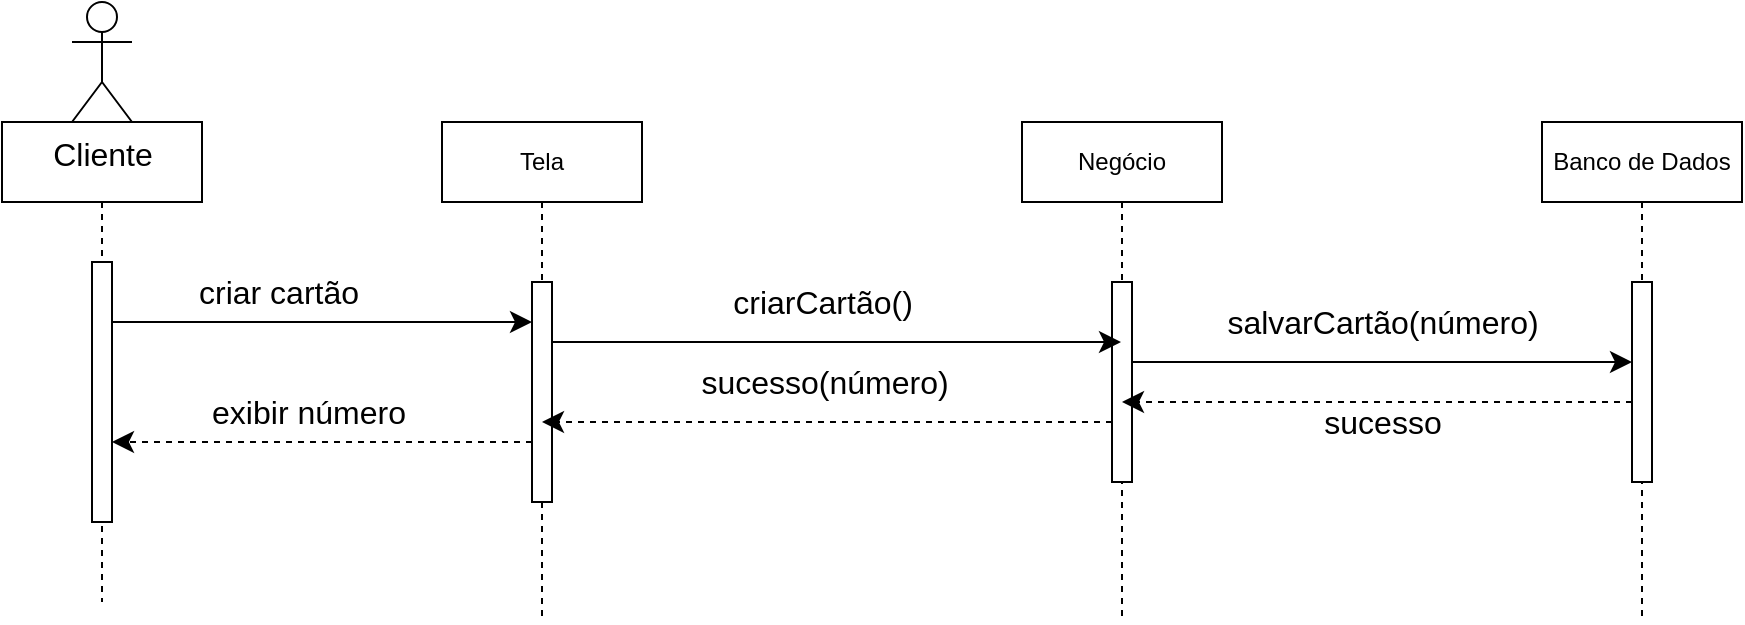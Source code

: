 <mxfile version="21.8.0" type="device">
  <diagram name="Page-1" id="2YBvvXClWsGukQMizWep">
    <mxGraphModel dx="1098" dy="840" grid="1" gridSize="10" guides="1" tooltips="1" connect="1" arrows="1" fold="1" page="1" pageScale="1" pageWidth="850" pageHeight="1100" math="0" shadow="0">
      <root>
        <mxCell id="0" />
        <mxCell id="1" parent="0" />
        <mxCell id="8YJ5DNlU4sJWsdlf6P-B-37" value="" style="shape=umlLifeline;perimeter=lifelinePerimeter;whiteSpace=wrap;html=1;container=0;dropTarget=0;collapsible=0;recursiveResize=0;outlineConnect=0;portConstraint=eastwest;newEdgeStyle={&quot;edgeStyle&quot;:&quot;elbowEdgeStyle&quot;,&quot;elbow&quot;:&quot;vertical&quot;,&quot;curved&quot;:0,&quot;rounded&quot;:0};" vertex="1" parent="1">
          <mxGeometry x="70" y="170" width="100" height="240" as="geometry" />
        </mxCell>
        <mxCell id="8YJ5DNlU4sJWsdlf6P-B-38" value="" style="html=1;points=[];perimeter=orthogonalPerimeter;outlineConnect=0;targetShapes=umlLifeline;portConstraint=eastwest;newEdgeStyle={&quot;edgeStyle&quot;:&quot;elbowEdgeStyle&quot;,&quot;elbow&quot;:&quot;vertical&quot;,&quot;curved&quot;:0,&quot;rounded&quot;:0};" vertex="1" parent="8YJ5DNlU4sJWsdlf6P-B-37">
          <mxGeometry x="45" y="70" width="10" height="130" as="geometry" />
        </mxCell>
        <mxCell id="8YJ5DNlU4sJWsdlf6P-B-39" value="Tela" style="shape=umlLifeline;perimeter=lifelinePerimeter;whiteSpace=wrap;html=1;container=0;dropTarget=0;collapsible=0;recursiveResize=0;outlineConnect=0;portConstraint=eastwest;newEdgeStyle={&quot;edgeStyle&quot;:&quot;elbowEdgeStyle&quot;,&quot;elbow&quot;:&quot;vertical&quot;,&quot;curved&quot;:0,&quot;rounded&quot;:0};" vertex="1" parent="1">
          <mxGeometry x="290" y="170" width="100" height="250" as="geometry" />
        </mxCell>
        <mxCell id="8YJ5DNlU4sJWsdlf6P-B-40" value="" style="html=1;points=[];perimeter=orthogonalPerimeter;outlineConnect=0;targetShapes=umlLifeline;portConstraint=eastwest;newEdgeStyle={&quot;edgeStyle&quot;:&quot;elbowEdgeStyle&quot;,&quot;elbow&quot;:&quot;vertical&quot;,&quot;curved&quot;:0,&quot;rounded&quot;:0};" vertex="1" parent="8YJ5DNlU4sJWsdlf6P-B-39">
          <mxGeometry x="45" y="80" width="10" height="110" as="geometry" />
        </mxCell>
        <mxCell id="8YJ5DNlU4sJWsdlf6P-B-41" value="Cliente" style="shape=umlActor;verticalLabelPosition=bottom;verticalAlign=top;html=1;outlineConnect=0;fontSize=16;" vertex="1" parent="1">
          <mxGeometry x="105" y="110" width="30" height="60" as="geometry" />
        </mxCell>
        <mxCell id="8YJ5DNlU4sJWsdlf6P-B-42" value="" style="edgeStyle=elbowEdgeStyle;curved=0;rounded=0;orthogonalLoop=1;jettySize=auto;html=1;elbow=vertical;fontSize=12;startSize=8;endSize=8;" edge="1" parent="1" source="8YJ5DNlU4sJWsdlf6P-B-38" target="8YJ5DNlU4sJWsdlf6P-B-40">
          <mxGeometry relative="1" as="geometry">
            <Array as="points">
              <mxPoint x="190" y="270" />
              <mxPoint x="170" y="280" />
            </Array>
          </mxGeometry>
        </mxCell>
        <mxCell id="8YJ5DNlU4sJWsdlf6P-B-43" value="criar cartão" style="edgeLabel;html=1;align=center;verticalAlign=middle;resizable=0;points=[];fontSize=16;" vertex="1" connectable="0" parent="8YJ5DNlU4sJWsdlf6P-B-42">
          <mxGeometry x="-0.383" y="2" relative="1" as="geometry">
            <mxPoint x="18" y="-13" as="offset" />
          </mxGeometry>
        </mxCell>
        <mxCell id="8YJ5DNlU4sJWsdlf6P-B-44" value="Negócio" style="shape=umlLifeline;perimeter=lifelinePerimeter;whiteSpace=wrap;html=1;container=0;dropTarget=0;collapsible=0;recursiveResize=0;outlineConnect=0;portConstraint=eastwest;newEdgeStyle={&quot;edgeStyle&quot;:&quot;elbowEdgeStyle&quot;,&quot;elbow&quot;:&quot;vertical&quot;,&quot;curved&quot;:0,&quot;rounded&quot;:0};" vertex="1" parent="1">
          <mxGeometry x="580" y="170" width="100" height="250" as="geometry" />
        </mxCell>
        <mxCell id="8YJ5DNlU4sJWsdlf6P-B-45" value="" style="html=1;points=[];perimeter=orthogonalPerimeter;outlineConnect=0;targetShapes=umlLifeline;portConstraint=eastwest;newEdgeStyle={&quot;edgeStyle&quot;:&quot;elbowEdgeStyle&quot;,&quot;elbow&quot;:&quot;vertical&quot;,&quot;curved&quot;:0,&quot;rounded&quot;:0};" vertex="1" parent="8YJ5DNlU4sJWsdlf6P-B-44">
          <mxGeometry x="45" y="80" width="10" height="100" as="geometry" />
        </mxCell>
        <mxCell id="8YJ5DNlU4sJWsdlf6P-B-47" value="Banco de Dados" style="shape=umlLifeline;perimeter=lifelinePerimeter;whiteSpace=wrap;html=1;container=0;dropTarget=0;collapsible=0;recursiveResize=0;outlineConnect=0;portConstraint=eastwest;newEdgeStyle={&quot;edgeStyle&quot;:&quot;elbowEdgeStyle&quot;,&quot;elbow&quot;:&quot;vertical&quot;,&quot;curved&quot;:0,&quot;rounded&quot;:0};" vertex="1" parent="1">
          <mxGeometry x="840" y="170" width="100" height="250" as="geometry" />
        </mxCell>
        <mxCell id="8YJ5DNlU4sJWsdlf6P-B-48" value="" style="html=1;points=[];perimeter=orthogonalPerimeter;outlineConnect=0;targetShapes=umlLifeline;portConstraint=eastwest;newEdgeStyle={&quot;edgeStyle&quot;:&quot;elbowEdgeStyle&quot;,&quot;elbow&quot;:&quot;vertical&quot;,&quot;curved&quot;:0,&quot;rounded&quot;:0};" vertex="1" parent="8YJ5DNlU4sJWsdlf6P-B-47">
          <mxGeometry x="45" y="80" width="10" height="100" as="geometry" />
        </mxCell>
        <mxCell id="8YJ5DNlU4sJWsdlf6P-B-50" value="" style="edgeStyle=elbowEdgeStyle;curved=0;rounded=0;orthogonalLoop=1;jettySize=auto;html=1;elbow=horizontal;fontSize=12;startSize=8;endSize=8;" edge="1" parent="1" target="8YJ5DNlU4sJWsdlf6P-B-44">
          <mxGeometry relative="1" as="geometry">
            <mxPoint x="345" y="280" as="sourcePoint" />
            <mxPoint x="515" y="280" as="targetPoint" />
            <Array as="points">
              <mxPoint x="370" y="280" />
              <mxPoint x="320" y="280" />
            </Array>
          </mxGeometry>
        </mxCell>
        <mxCell id="8YJ5DNlU4sJWsdlf6P-B-51" value="criarCartão()" style="edgeLabel;html=1;align=center;verticalAlign=middle;resizable=0;points=[];fontSize=16;" vertex="1" connectable="0" parent="8YJ5DNlU4sJWsdlf6P-B-50">
          <mxGeometry x="-0.472" relative="1" as="geometry">
            <mxPoint x="60" y="-20" as="offset" />
          </mxGeometry>
        </mxCell>
        <mxCell id="8YJ5DNlU4sJWsdlf6P-B-52" value="" style="edgeStyle=elbowEdgeStyle;curved=0;rounded=0;orthogonalLoop=1;jettySize=auto;html=1;elbow=vertical;fontSize=12;startSize=8;endSize=8;dashed=1;" edge="1" parent="1" source="8YJ5DNlU4sJWsdlf6P-B-48" target="8YJ5DNlU4sJWsdlf6P-B-44">
          <mxGeometry relative="1" as="geometry">
            <Array as="points">
              <mxPoint x="690" y="310" />
              <mxPoint x="650" y="320" />
            </Array>
          </mxGeometry>
        </mxCell>
        <mxCell id="8YJ5DNlU4sJWsdlf6P-B-53" value="sucesso" style="edgeLabel;html=1;align=center;verticalAlign=middle;resizable=0;points=[];fontSize=16;" vertex="1" connectable="0" parent="8YJ5DNlU4sJWsdlf6P-B-52">
          <mxGeometry x="-0.042" y="-3" relative="1" as="geometry">
            <mxPoint x="-3" y="13" as="offset" />
          </mxGeometry>
        </mxCell>
        <mxCell id="8YJ5DNlU4sJWsdlf6P-B-56" value="" style="edgeStyle=elbowEdgeStyle;curved=0;rounded=0;orthogonalLoop=1;jettySize=auto;html=1;elbow=vertical;fontSize=12;startSize=8;endSize=8;dashed=1;" edge="1" parent="1" target="8YJ5DNlU4sJWsdlf6P-B-39">
          <mxGeometry relative="1" as="geometry">
            <mxPoint x="625" y="320" as="sourcePoint" />
            <mxPoint x="500" y="320" as="targetPoint" />
          </mxGeometry>
        </mxCell>
        <mxCell id="8YJ5DNlU4sJWsdlf6P-B-57" value="sucesso(número)" style="edgeLabel;html=1;align=center;verticalAlign=middle;resizable=0;points=[];fontSize=16;" vertex="1" connectable="0" parent="8YJ5DNlU4sJWsdlf6P-B-56">
          <mxGeometry x="0.296" y="3" relative="1" as="geometry">
            <mxPoint x="40" y="-23" as="offset" />
          </mxGeometry>
        </mxCell>
        <mxCell id="8YJ5DNlU4sJWsdlf6P-B-58" value="" style="edgeStyle=elbowEdgeStyle;curved=0;rounded=0;orthogonalLoop=1;jettySize=auto;html=1;elbow=horizontal;fontSize=12;startSize=8;endSize=8;dashed=1;" edge="1" parent="1" source="8YJ5DNlU4sJWsdlf6P-B-40" target="8YJ5DNlU4sJWsdlf6P-B-38">
          <mxGeometry relative="1" as="geometry">
            <Array as="points">
              <mxPoint x="300" y="330" />
              <mxPoint x="190" y="350" />
            </Array>
          </mxGeometry>
        </mxCell>
        <mxCell id="8YJ5DNlU4sJWsdlf6P-B-59" value="exibir número" style="edgeLabel;html=1;align=center;verticalAlign=middle;resizable=0;points=[];fontSize=16;" vertex="1" connectable="0" parent="8YJ5DNlU4sJWsdlf6P-B-58">
          <mxGeometry x="0.267" y="-1" relative="1" as="geometry">
            <mxPoint x="21" y="-14" as="offset" />
          </mxGeometry>
        </mxCell>
        <mxCell id="8YJ5DNlU4sJWsdlf6P-B-66" value="" style="edgeStyle=elbowEdgeStyle;curved=0;rounded=0;orthogonalLoop=1;jettySize=auto;html=1;elbow=vertical;fontSize=12;startSize=8;endSize=8;" edge="1" parent="1" source="8YJ5DNlU4sJWsdlf6P-B-45" target="8YJ5DNlU4sJWsdlf6P-B-48">
          <mxGeometry relative="1" as="geometry">
            <Array as="points">
              <mxPoint x="670" y="290" />
              <mxPoint x="730" y="270" />
              <mxPoint x="640" y="280" />
            </Array>
          </mxGeometry>
        </mxCell>
        <mxCell id="8YJ5DNlU4sJWsdlf6P-B-67" value="salvarCartão(número)" style="edgeLabel;html=1;align=center;verticalAlign=middle;resizable=0;points=[];fontSize=16;" vertex="1" connectable="0" parent="8YJ5DNlU4sJWsdlf6P-B-66">
          <mxGeometry x="-0.531" y="2" relative="1" as="geometry">
            <mxPoint x="66" y="-18" as="offset" />
          </mxGeometry>
        </mxCell>
      </root>
    </mxGraphModel>
  </diagram>
</mxfile>
